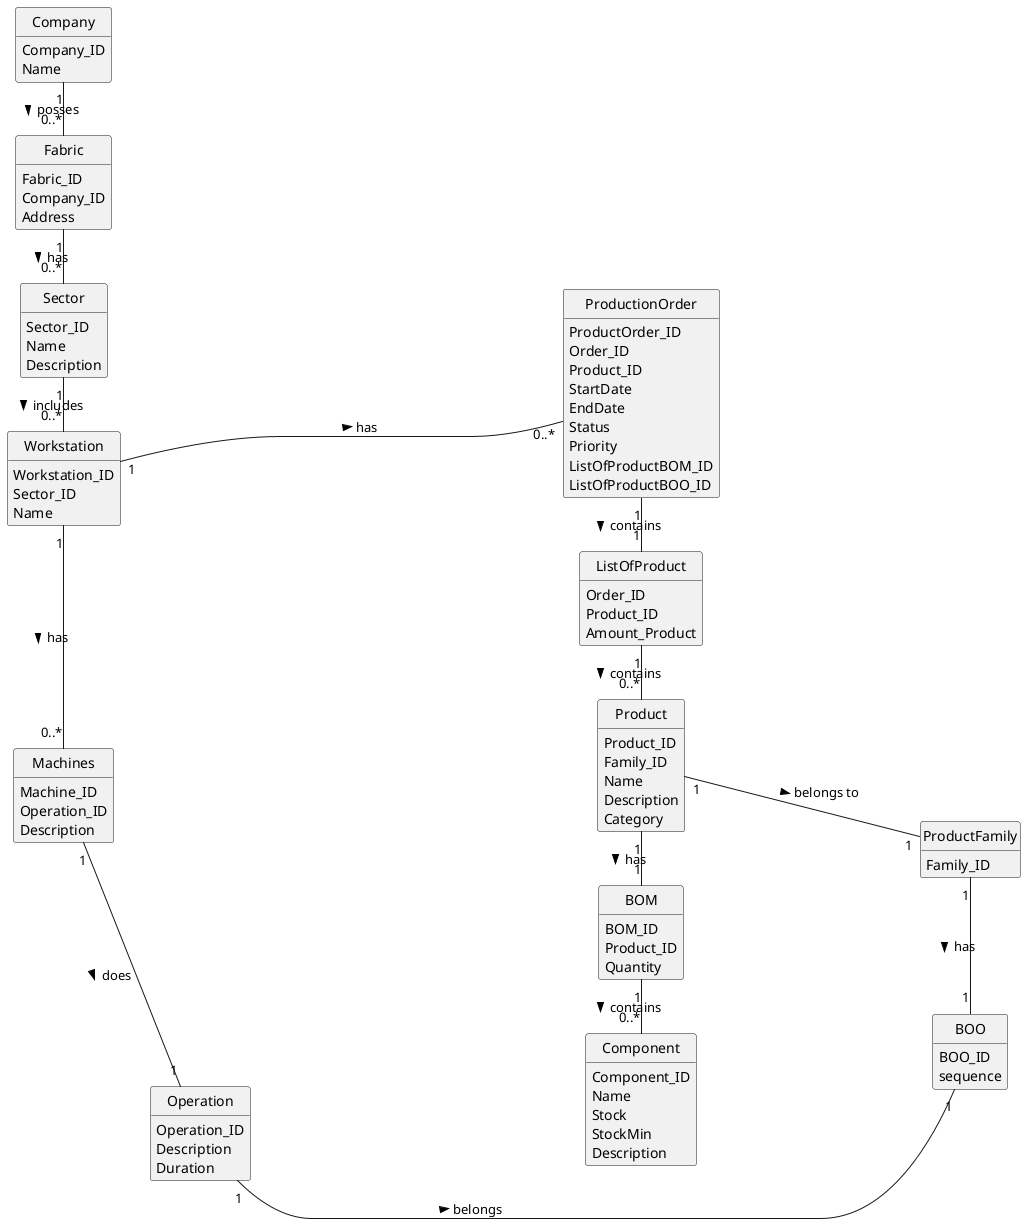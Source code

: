 @startuml
skinparam monochrome true
skinparam packageStyle rectangle
skinparam shadowing false
skinparam classAttributeIconSize 0
hide circle
hide methods
left to right direction

class ProductionOrder {
    ProductOrder_ID
    Order_ID
    Product_ID
    StartDate
    EndDate
    Status
    Priority
    ListOfProductBOM_ID
    ListOfProductBOO_ID
}

class ListOfProduct {
    Order_ID
    Product_ID
    Amount_Product
}

class Product {
    Product_ID
    Family_ID
    Name
    Description
    Category
}

class ProductFamily {
    Family_ID
}

class BOM {
    BOM_ID
    Product_ID
    Quantity
}

class Component {
    Component_ID
    Name
    Stock
    StockMin
    Description
}

class Operation {
    Operation_ID
    Description
    Duration
}

class Workstation {
    Workstation_ID
    Sector_ID
    Name
}

class Sector {
    Sector_ID
    Name
    Description
}

class BOO {
    BOO_ID
    sequence
}

class Machines{
    Machine_ID
    Operation_ID
    Description
}

class Company {
    Company_ID
    Name
}

Class Fabric {
    Fabric_ID
    Company_ID
    Address
}

Company "1" - "0..*" Fabric : posses >
Fabric "1" - "0..*" Sector: has >
Sector "1" - "0..*" Workstation: includes >
Workstation "1" - "0..*" Machines: has >
Machines "1" - "1" Operation: does >
Operation "1" ------ "1" BOO: belongs >
ProductFamily "1" - "1" BOO: has >
Product "1" --- "1" ProductFamily : belongs to >
Product "1" - "1" BOM : has >
ListOfProduct "1" - "0..*" Product : contains >
ProductionOrder "1" - "1" ListOfProduct : contains >
Workstation "1" ----- "0..*" ProductionOrder: has >
BOM "1" - "0..*" Component : contains >

@enduml
